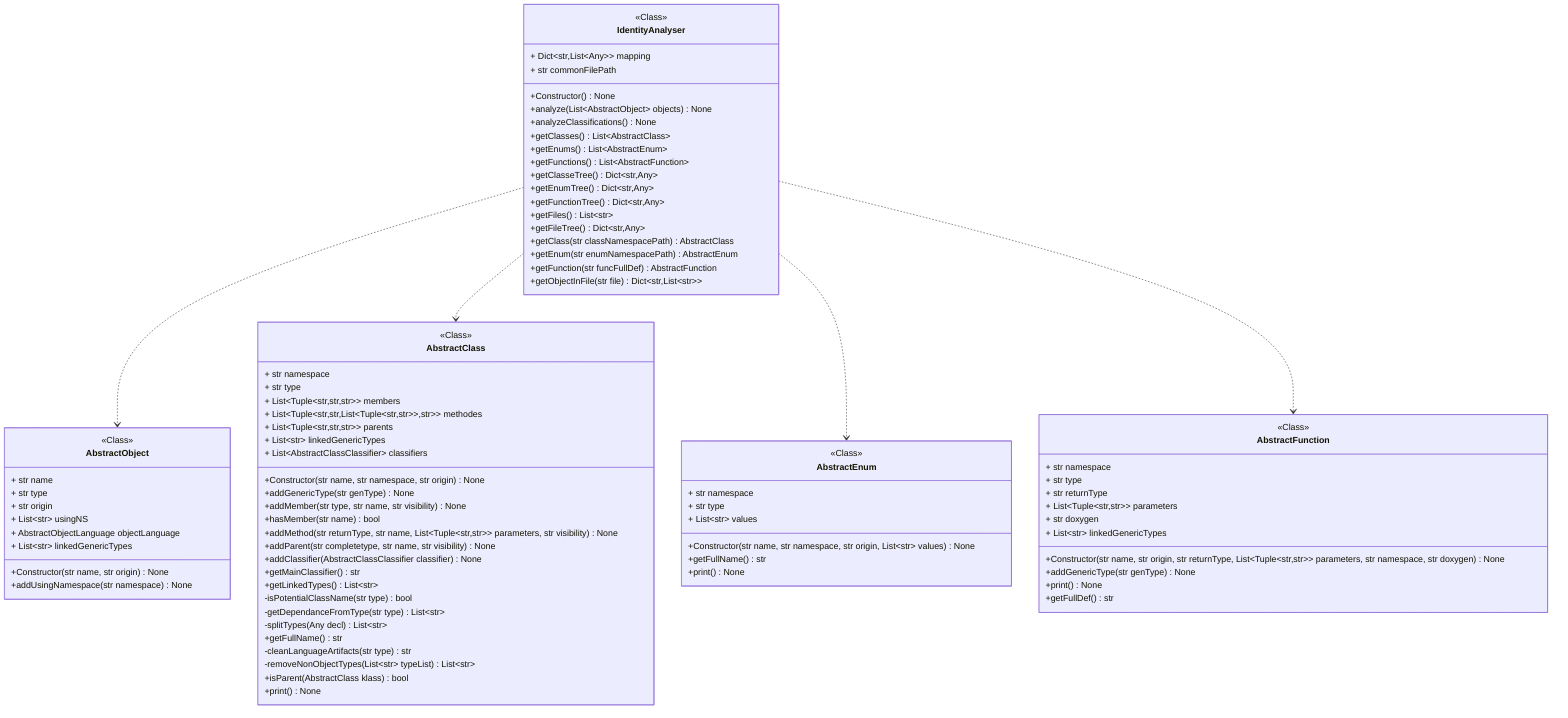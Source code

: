 classDiagram
class IdentityAnalyser {
<<Class>>
+ Dict&lt;str,List&lt;Any&gt;&gt; mapping
+ str commonFilePath
+Constructor() None
+analyze(List~AbstractObject~ objects) None
+analyzeClassifications() None
+getClasses() List~AbstractClass~
+getEnums() List~AbstractEnum~
+getFunctions() List~AbstractFunction~
+getClasseTree() Dict~str,Any~
+getEnumTree() Dict~str,Any~
+getFunctionTree() Dict~str,Any~
+getFiles() List~str~
+getFileTree() Dict~str,Any~
+getClass(str classNamespacePath) AbstractClass
+getEnum(str enumNamespacePath) AbstractEnum
+getFunction(str funcFullDef) AbstractFunction
+getObjectInFile(str file) Dict&lt;str,List&lt;str&gt;&gt;
}
class AbstractObject {
<<Class>>
+ str name
+ str type
+ str origin
+ List~str~ usingNS
+ AbstractObjectLanguage objectLanguage
+ List~str~ linkedGenericTypes
+Constructor(str name, str origin) None
+addUsingNamespace(str namespace) None
}
link AbstractObject "class££pycodeanalyzer::core::abstraction::objects::AbstractObject"
class AbstractClass {
<<Class>>
+ str namespace
+ str type
+ List&lt;Tuple&lt;str,str,str&gt;&gt; members
+ List&lt;Tuple&lt;str,str,List&lt;Tuple&lt;str,str&gt;&gt;,str&gt;&gt; methodes
+ List&lt;Tuple&lt;str,str,str&gt;&gt; parents
+ List~str~ linkedGenericTypes
+ List~AbstractClassClassifier~ classifiers
+Constructor(str name, str namespace, str origin) None
+addGenericType(str genType) None
+addMember(str type, str name, str visibility) None
+hasMember(str name) bool
+addMethod(str returnType, str name, List&lt;Tuple&lt;str,str&gt;&gt; parameters, str visibility) None
+addParent(str completetype, str name, str visibility) None
+addClassifier(AbstractClassClassifier classifier) None
+getMainClassifier() str
+getLinkedTypes() List~str~
-isPotentialClassName(str type) bool
-getDependanceFromType(str type) List~str~
-splitTypes(Any decl) List~str~
+getFullName() str
-cleanLanguageArtifacts(str type) str
-removeNonObjectTypes(List~str~ typeList) List~str~
+isParent(AbstractClass klass) bool
+print() None
}
link AbstractClass "class££pycodeanalyzer::core::abstraction::objects::AbstractClass"
class AbstractEnum {
<<Class>>
+ str namespace
+ str type
+ List~str~ values
+Constructor(str name, str namespace, str origin, List~str~ values) None
+getFullName() str
+print() None
}
link AbstractEnum "class££pycodeanalyzer::core::abstraction::objects::AbstractEnum"
class AbstractFunction {
<<Class>>
+ str namespace
+ str type
+ str returnType
+ List&lt;Tuple&lt;str,str&gt;&gt; parameters
+ str doxygen
+ List~str~ linkedGenericTypes
+Constructor(str name, str origin, str returnType, List&lt;Tuple&lt;str,str&gt;&gt; parameters, str namespace, str doxygen) None
+addGenericType(str genType) None
+print() None
+getFullDef() str
}
link AbstractFunction "class££pycodeanalyzer::core::abstraction::objects::AbstractFunction"
IdentityAnalyser ..> AbstractObject
IdentityAnalyser ..> AbstractClass
IdentityAnalyser ..> AbstractEnum
IdentityAnalyser ..> AbstractFunction